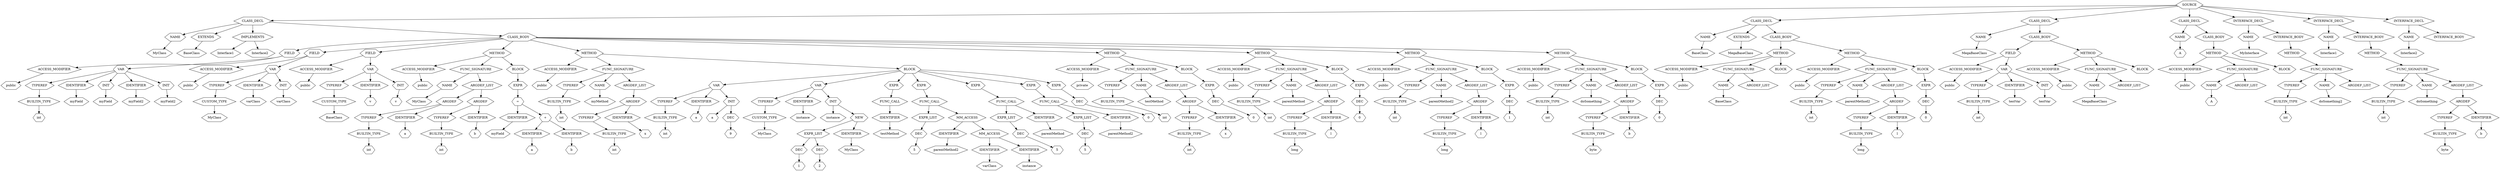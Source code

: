digraph Tree {
    node [shape=hexagon];
    node_0 [label="SOURCE"]
    node_0 -> node_1;
    node_1 [label="CLASS_DECL"]
    node_1 -> node_2;
    node_2 [label="NAME"]
    node_2 -> node_3;
    node_3 [label="MyClass"]
    node_1 -> node_4;
    node_4 [label="EXTENDS"]
    node_4 -> node_5;
    node_5 [label="BaseClass"]
    node_1 -> node_6;
    node_6 [label="IMPLEMENTS"]
    node_6 -> node_7;
    node_7 [label="Interface1"]
    node_6 -> node_8;
    node_8 [label="Interface2"]
    node_1 -> node_9;
    node_9 [label="CLASS_BODY"]
    node_9 -> node_10;
    node_10 [label="FIELD"]
    node_10 -> node_11;
    node_11 [label="ACCESS_MODIFIER"]
    node_11 -> node_12;
    node_12 [label="public"]
    node_10 -> node_13;
    node_13 [label="VAR"]
    node_13 -> node_14;
    node_14 [label="TYPEREF"]
    node_14 -> node_15;
    node_15 [label="BUILTIN_TYPE"]
    node_15 -> node_16;
    node_16 [label="int"]
    node_13 -> node_17;
    node_17 [label="IDENTIFIER"]
    node_17 -> node_18;
    node_18 [label="myField"]
    node_13 -> node_19;
    node_19 [label="INIT"]
    node_19 -> node_20;
    node_20 [label="myField"]
    node_13 -> node_21;
    node_21 [label="IDENTIFIER"]
    node_21 -> node_22;
    node_22 [label="myField2"]
    node_13 -> node_23;
    node_23 [label="INIT"]
    node_23 -> node_24;
    node_24 [label="myField2"]
    node_9 -> node_25;
    node_25 [label="FIELD"]
    node_25 -> node_26;
    node_26 [label="ACCESS_MODIFIER"]
    node_26 -> node_27;
    node_27 [label="public"]
    node_25 -> node_28;
    node_28 [label="VAR"]
    node_28 -> node_29;
    node_29 [label="TYPEREF"]
    node_29 -> node_30;
    node_30 [label="CUSTOM_TYPE"]
    node_30 -> node_31;
    node_31 [label="MyClass"]
    node_28 -> node_32;
    node_32 [label="IDENTIFIER"]
    node_32 -> node_33;
    node_33 [label="varClass"]
    node_28 -> node_34;
    node_34 [label="INIT"]
    node_34 -> node_35;
    node_35 [label="varClass"]
    node_9 -> node_36;
    node_36 [label="FIELD"]
    node_36 -> node_37;
    node_37 [label="ACCESS_MODIFIER"]
    node_37 -> node_38;
    node_38 [label="public"]
    node_36 -> node_39;
    node_39 [label="VAR"]
    node_39 -> node_40;
    node_40 [label="TYPEREF"]
    node_40 -> node_41;
    node_41 [label="CUSTOM_TYPE"]
    node_41 -> node_42;
    node_42 [label="BaseClass"]
    node_39 -> node_43;
    node_43 [label="IDENTIFIER"]
    node_43 -> node_44;
    node_44 [label="v"]
    node_39 -> node_45;
    node_45 [label="INIT"]
    node_45 -> node_46;
    node_46 [label="v"]
    node_9 -> node_47;
    node_47 [label="METHOD"]
    node_47 -> node_48;
    node_48 [label="ACCESS_MODIFIER"]
    node_48 -> node_49;
    node_49 [label="public"]
    node_47 -> node_50;
    node_50 [label="FUNC_SIGNATURE"]
    node_50 -> node_51;
    node_51 [label="NAME"]
    node_51 -> node_52;
    node_52 [label="MyClass"]
    node_50 -> node_53;
    node_53 [label="ARGDEF_LIST"]
    node_53 -> node_54;
    node_54 [label="ARGDEF"]
    node_54 -> node_55;
    node_55 [label="TYPEREF"]
    node_55 -> node_56;
    node_56 [label="BUILTIN_TYPE"]
    node_56 -> node_57;
    node_57 [label="int"]
    node_54 -> node_58;
    node_58 [label="IDENTIFIER"]
    node_58 -> node_59;
    node_59 [label="a"]
    node_53 -> node_60;
    node_60 [label="ARGDEF"]
    node_60 -> node_61;
    node_61 [label="TYPEREF"]
    node_61 -> node_62;
    node_62 [label="BUILTIN_TYPE"]
    node_62 -> node_63;
    node_63 [label="int"]
    node_60 -> node_64;
    node_64 [label="IDENTIFIER"]
    node_64 -> node_65;
    node_65 [label="b"]
    node_47 -> node_66;
    node_66 [label="BLOCK"]
    node_66 -> node_67;
    node_67 [label="EXPR"]
    node_67 -> node_68;
    node_68 [label="="]
    node_68 -> node_69;
    node_69 [label="IDENTIFIER"]
    node_69 -> node_70;
    node_70 [label="myField"]
    node_68 -> node_71;
    node_71 [label="+"]
    node_71 -> node_72;
    node_72 [label="IDENTIFIER"]
    node_72 -> node_73;
    node_73 [label="a"]
    node_71 -> node_74;
    node_74 [label="IDENTIFIER"]
    node_74 -> node_75;
    node_75 [label="b"]
    node_9 -> node_76;
    node_76 [label="METHOD"]
    node_76 -> node_77;
    node_77 [label="ACCESS_MODIFIER"]
    node_77 -> node_78;
    node_78 [label="public"]
    node_76 -> node_79;
    node_79 [label="FUNC_SIGNATURE"]
    node_79 -> node_80;
    node_80 [label="TYPEREF"]
    node_80 -> node_81;
    node_81 [label="BUILTIN_TYPE"]
    node_81 -> node_82;
    node_82 [label="int"]
    node_79 -> node_83;
    node_83 [label="NAME"]
    node_83 -> node_84;
    node_84 [label="myMethod"]
    node_79 -> node_85;
    node_85 [label="ARGDEF_LIST"]
    node_85 -> node_86;
    node_86 [label="ARGDEF"]
    node_86 -> node_87;
    node_87 [label="TYPEREF"]
    node_87 -> node_88;
    node_88 [label="BUILTIN_TYPE"]
    node_88 -> node_89;
    node_89 [label="int"]
    node_86 -> node_90;
    node_90 [label="IDENTIFIER"]
    node_90 -> node_91;
    node_91 [label="x"]
    node_76 -> node_92;
    node_92 [label="BLOCK"]
    node_92 -> node_93;
    node_93 [label="VAR"]
    node_93 -> node_94;
    node_94 [label="TYPEREF"]
    node_94 -> node_95;
    node_95 [label="BUILTIN_TYPE"]
    node_95 -> node_96;
    node_96 [label="int"]
    node_93 -> node_97;
    node_97 [label="IDENTIFIER"]
    node_97 -> node_98;
    node_98 [label="a"]
    node_93 -> node_99;
    node_99 [label="INIT"]
    node_99 -> node_100;
    node_100 [label="a"]
    node_99 -> node_101;
    node_101 [label="DEC"]
    node_101 -> node_102;
    node_102 [label="9"]
    node_92 -> node_103;
    node_103 [label="VAR"]
    node_103 -> node_104;
    node_104 [label="TYPEREF"]
    node_104 -> node_105;
    node_105 [label="CUSTOM_TYPE"]
    node_105 -> node_106;
    node_106 [label="MyClass"]
    node_103 -> node_107;
    node_107 [label="IDENTIFIER"]
    node_107 -> node_108;
    node_108 [label="instance"]
    node_103 -> node_109;
    node_109 [label="INIT"]
    node_109 -> node_110;
    node_110 [label="instance"]
    node_109 -> node_111;
    node_111 [label="NEW"]
    node_111 -> node_112;
    node_112 [label="EXPR_LIST"]
    node_112 -> node_113;
    node_113 [label="DEC"]
    node_113 -> node_114;
    node_114 [label="1"]
    node_112 -> node_115;
    node_115 [label="DEC"]
    node_115 -> node_116;
    node_116 [label="2"]
    node_111 -> node_117;
    node_117 [label="IDENTIFIER"]
    node_117 -> node_118;
    node_118 [label="MyClass"]
    node_92 -> node_119;
    node_119 [label="EXPR"]
    node_119 -> node_120;
    node_120 [label="FUNC_CALL"]
    node_120 -> node_121;
    node_121 [label="IDENTIFIER"]
    node_121 -> node_122;
    node_122 [label="testMethod"]
    node_92 -> node_123;
    node_123 [label="EXPR"]
    node_123 -> node_124;
    node_124 [label="FUNC_CALL"]
    node_124 -> node_125;
    node_125 [label="EXPR_LIST"]
    node_125 -> node_126;
    node_126 [label="DEC"]
    node_126 -> node_127;
    node_127 [label="5"]
    node_124 -> node_128;
    node_128 [label="MM_ACCESS"]
    node_128 -> node_129;
    node_129 [label="IDENTIFIER"]
    node_129 -> node_130;
    node_130 [label="parentMethod2"]
    node_128 -> node_131;
    node_131 [label="MM_ACCESS"]
    node_131 -> node_132;
    node_132 [label="IDENTIFIER"]
    node_132 -> node_133;
    node_133 [label="varClass"]
    node_131 -> node_134;
    node_134 [label="IDENTIFIER"]
    node_134 -> node_135;
    node_135 [label="instance"]
    node_92 -> node_136;
    node_136 [label="EXPR"]
    node_136 -> node_137;
    node_137 [label="FUNC_CALL"]
    node_137 -> node_138;
    node_138 [label="EXPR_LIST"]
    node_138 -> node_139;
    node_139 [label="DEC"]
    node_139 -> node_140;
    node_140 [label="5"]
    node_137 -> node_141;
    node_141 [label="IDENTIFIER"]
    node_141 -> node_142;
    node_142 [label="parentMethod"]
    node_92 -> node_143;
    node_143 [label="EXPR"]
    node_143 -> node_144;
    node_144 [label="FUNC_CALL"]
    node_144 -> node_145;
    node_145 [label="EXPR_LIST"]
    node_145 -> node_146;
    node_146 [label="DEC"]
    node_146 -> node_147;
    node_147 [label="5"]
    node_144 -> node_148;
    node_148 [label="IDENTIFIER"]
    node_148 -> node_149;
    node_149 [label="parentMethod2"]
    node_92 -> node_150;
    node_150 [label="EXPR"]
    node_150 -> node_151;
    node_151 [label="DEC"]
    node_151 -> node_152;
    node_152 [label="0"]
    node_9 -> node_153;
    node_153 [label="METHOD"]
    node_153 -> node_154;
    node_154 [label="ACCESS_MODIFIER"]
    node_154 -> node_155;
    node_155 [label="private"]
    node_153 -> node_156;
    node_156 [label="FUNC_SIGNATURE"]
    node_156 -> node_157;
    node_157 [label="TYPEREF"]
    node_157 -> node_158;
    node_158 [label="BUILTIN_TYPE"]
    node_158 -> node_159;
    node_159 [label="int"]
    node_156 -> node_160;
    node_160 [label="NAME"]
    node_160 -> node_161;
    node_161 [label="testMethod"]
    node_156 -> node_162;
    node_162 [label="ARGDEF_LIST"]
    node_162 -> node_163;
    node_163 [label="ARGDEF"]
    node_163 -> node_164;
    node_164 [label="TYPEREF"]
    node_164 -> node_165;
    node_165 [label="BUILTIN_TYPE"]
    node_165 -> node_166;
    node_166 [label="int"]
    node_163 -> node_167;
    node_167 [label="IDENTIFIER"]
    node_167 -> node_168;
    node_168 [label="x"]
    node_153 -> node_169;
    node_169 [label="BLOCK"]
    node_169 -> node_170;
    node_170 [label="EXPR"]
    node_170 -> node_171;
    node_171 [label="DEC"]
    node_171 -> node_172;
    node_172 [label="0"]
    node_9 -> node_173;
    node_173 [label="METHOD"]
    node_173 -> node_174;
    node_174 [label="ACCESS_MODIFIER"]
    node_174 -> node_175;
    node_175 [label="public"]
    node_173 -> node_176;
    node_176 [label="FUNC_SIGNATURE"]
    node_176 -> node_177;
    node_177 [label="TYPEREF"]
    node_177 -> node_178;
    node_178 [label="BUILTIN_TYPE"]
    node_178 -> node_179;
    node_179 [label="int"]
    node_176 -> node_180;
    node_180 [label="NAME"]
    node_180 -> node_181;
    node_181 [label="parentMethod"]
    node_176 -> node_182;
    node_182 [label="ARGDEF_LIST"]
    node_182 -> node_183;
    node_183 [label="ARGDEF"]
    node_183 -> node_184;
    node_184 [label="TYPEREF"]
    node_184 -> node_185;
    node_185 [label="BUILTIN_TYPE"]
    node_185 -> node_186;
    node_186 [label="long"]
    node_183 -> node_187;
    node_187 [label="IDENTIFIER"]
    node_187 -> node_188;
    node_188 [label="l"]
    node_173 -> node_189;
    node_189 [label="BLOCK"]
    node_189 -> node_190;
    node_190 [label="EXPR"]
    node_190 -> node_191;
    node_191 [label="DEC"]
    node_191 -> node_192;
    node_192 [label="0"]
    node_9 -> node_193;
    node_193 [label="METHOD"]
    node_193 -> node_194;
    node_194 [label="ACCESS_MODIFIER"]
    node_194 -> node_195;
    node_195 [label="public"]
    node_193 -> node_196;
    node_196 [label="FUNC_SIGNATURE"]
    node_196 -> node_197;
    node_197 [label="TYPEREF"]
    node_197 -> node_198;
    node_198 [label="BUILTIN_TYPE"]
    node_198 -> node_199;
    node_199 [label="int"]
    node_196 -> node_200;
    node_200 [label="NAME"]
    node_200 -> node_201;
    node_201 [label="parentMethod2"]
    node_196 -> node_202;
    node_202 [label="ARGDEF_LIST"]
    node_202 -> node_203;
    node_203 [label="ARGDEF"]
    node_203 -> node_204;
    node_204 [label="TYPEREF"]
    node_204 -> node_205;
    node_205 [label="BUILTIN_TYPE"]
    node_205 -> node_206;
    node_206 [label="long"]
    node_203 -> node_207;
    node_207 [label="IDENTIFIER"]
    node_207 -> node_208;
    node_208 [label="l"]
    node_193 -> node_209;
    node_209 [label="BLOCK"]
    node_209 -> node_210;
    node_210 [label="EXPR"]
    node_210 -> node_211;
    node_211 [label="DEC"]
    node_211 -> node_212;
    node_212 [label="1"]
    node_9 -> node_213;
    node_213 [label="METHOD"]
    node_213 -> node_214;
    node_214 [label="ACCESS_MODIFIER"]
    node_214 -> node_215;
    node_215 [label="public"]
    node_213 -> node_216;
    node_216 [label="FUNC_SIGNATURE"]
    node_216 -> node_217;
    node_217 [label="TYPEREF"]
    node_217 -> node_218;
    node_218 [label="BUILTIN_TYPE"]
    node_218 -> node_219;
    node_219 [label="int"]
    node_216 -> node_220;
    node_220 [label="NAME"]
    node_220 -> node_221;
    node_221 [label="doSomething"]
    node_216 -> node_222;
    node_222 [label="ARGDEF_LIST"]
    node_222 -> node_223;
    node_223 [label="ARGDEF"]
    node_223 -> node_224;
    node_224 [label="TYPEREF"]
    node_224 -> node_225;
    node_225 [label="BUILTIN_TYPE"]
    node_225 -> node_226;
    node_226 [label="byte"]
    node_223 -> node_227;
    node_227 [label="IDENTIFIER"]
    node_227 -> node_228;
    node_228 [label="b"]
    node_213 -> node_229;
    node_229 [label="BLOCK"]
    node_229 -> node_230;
    node_230 [label="EXPR"]
    node_230 -> node_231;
    node_231 [label="DEC"]
    node_231 -> node_232;
    node_232 [label="0"]
    node_0 -> node_233;
    node_233 [label="CLASS_DECL"]
    node_233 -> node_234;
    node_234 [label="NAME"]
    node_234 -> node_235;
    node_235 [label="BaseClass"]
    node_233 -> node_236;
    node_236 [label="EXTENDS"]
    node_236 -> node_237;
    node_237 [label="MegaBaseClass"]
    node_233 -> node_238;
    node_238 [label="CLASS_BODY"]
    node_238 -> node_239;
    node_239 [label="METHOD"]
    node_239 -> node_240;
    node_240 [label="ACCESS_MODIFIER"]
    node_240 -> node_241;
    node_241 [label="public"]
    node_239 -> node_242;
    node_242 [label="FUNC_SIGNATURE"]
    node_242 -> node_243;
    node_243 [label="NAME"]
    node_243 -> node_244;
    node_244 [label="BaseClass"]
    node_242 -> node_245;
    node_245 [label="ARGDEF_LIST"]
    node_239 -> node_246;
    node_246 [label="BLOCK"]
    node_238 -> node_247;
    node_247 [label="METHOD"]
    node_247 -> node_248;
    node_248 [label="ACCESS_MODIFIER"]
    node_248 -> node_249;
    node_249 [label="public"]
    node_247 -> node_250;
    node_250 [label="FUNC_SIGNATURE"]
    node_250 -> node_251;
    node_251 [label="TYPEREF"]
    node_251 -> node_252;
    node_252 [label="BUILTIN_TYPE"]
    node_252 -> node_253;
    node_253 [label="int"]
    node_250 -> node_254;
    node_254 [label="NAME"]
    node_254 -> node_255;
    node_255 [label="parentMethod2"]
    node_250 -> node_256;
    node_256 [label="ARGDEF_LIST"]
    node_256 -> node_257;
    node_257 [label="ARGDEF"]
    node_257 -> node_258;
    node_258 [label="TYPEREF"]
    node_258 -> node_259;
    node_259 [label="BUILTIN_TYPE"]
    node_259 -> node_260;
    node_260 [label="long"]
    node_257 -> node_261;
    node_261 [label="IDENTIFIER"]
    node_261 -> node_262;
    node_262 [label="l"]
    node_247 -> node_263;
    node_263 [label="BLOCK"]
    node_263 -> node_264;
    node_264 [label="EXPR"]
    node_264 -> node_265;
    node_265 [label="DEC"]
    node_265 -> node_266;
    node_266 [label="0"]
    node_0 -> node_267;
    node_267 [label="CLASS_DECL"]
    node_267 -> node_268;
    node_268 [label="NAME"]
    node_268 -> node_269;
    node_269 [label="MegaBaseClass"]
    node_267 -> node_270;
    node_270 [label="CLASS_BODY"]
    node_270 -> node_271;
    node_271 [label="FIELD"]
    node_271 -> node_272;
    node_272 [label="ACCESS_MODIFIER"]
    node_272 -> node_273;
    node_273 [label="public"]
    node_271 -> node_274;
    node_274 [label="VAR"]
    node_274 -> node_275;
    node_275 [label="TYPEREF"]
    node_275 -> node_276;
    node_276 [label="BUILTIN_TYPE"]
    node_276 -> node_277;
    node_277 [label="int"]
    node_274 -> node_278;
    node_278 [label="IDENTIFIER"]
    node_278 -> node_279;
    node_279 [label="testVar"]
    node_274 -> node_280;
    node_280 [label="INIT"]
    node_280 -> node_281;
    node_281 [label="testVar"]
    node_270 -> node_282;
    node_282 [label="METHOD"]
    node_282 -> node_283;
    node_283 [label="ACCESS_MODIFIER"]
    node_283 -> node_284;
    node_284 [label="public"]
    node_282 -> node_285;
    node_285 [label="FUNC_SIGNATURE"]
    node_285 -> node_286;
    node_286 [label="NAME"]
    node_286 -> node_287;
    node_287 [label="MegaBaseClass"]
    node_285 -> node_288;
    node_288 [label="ARGDEF_LIST"]
    node_282 -> node_289;
    node_289 [label="BLOCK"]
    node_0 -> node_290;
    node_290 [label="CLASS_DECL"]
    node_290 -> node_291;
    node_291 [label="NAME"]
    node_291 -> node_292;
    node_292 [label="A"]
    node_290 -> node_293;
    node_293 [label="CLASS_BODY"]
    node_293 -> node_294;
    node_294 [label="METHOD"]
    node_294 -> node_295;
    node_295 [label="ACCESS_MODIFIER"]
    node_295 -> node_296;
    node_296 [label="public"]
    node_294 -> node_297;
    node_297 [label="FUNC_SIGNATURE"]
    node_297 -> node_298;
    node_298 [label="NAME"]
    node_298 -> node_299;
    node_299 [label="A"]
    node_297 -> node_300;
    node_300 [label="ARGDEF_LIST"]
    node_294 -> node_301;
    node_301 [label="BLOCK"]
    node_0 -> node_302;
    node_302 [label="INTERFACE_DECL"]
    node_302 -> node_303;
    node_303 [label="NAME"]
    node_303 -> node_304;
    node_304 [label="MyInterface"]
    node_302 -> node_305;
    node_305 [label="INTERFACE_BODY"]
    node_305 -> node_306;
    node_306 [label="METHOD"]
    node_306 -> node_307;
    node_307 [label="FUNC_SIGNATURE"]
    node_307 -> node_308;
    node_308 [label="TYPEREF"]
    node_308 -> node_309;
    node_309 [label="BUILTIN_TYPE"]
    node_309 -> node_310;
    node_310 [label="int"]
    node_307 -> node_311;
    node_311 [label="NAME"]
    node_311 -> node_312;
    node_312 [label="doSomething2"]
    node_307 -> node_313;
    node_313 [label="ARGDEF_LIST"]
    node_0 -> node_314;
    node_314 [label="INTERFACE_DECL"]
    node_314 -> node_315;
    node_315 [label="NAME"]
    node_315 -> node_316;
    node_316 [label="Interface1"]
    node_314 -> node_317;
    node_317 [label="INTERFACE_BODY"]
    node_317 -> node_318;
    node_318 [label="METHOD"]
    node_318 -> node_319;
    node_319 [label="FUNC_SIGNATURE"]
    node_319 -> node_320;
    node_320 [label="TYPEREF"]
    node_320 -> node_321;
    node_321 [label="BUILTIN_TYPE"]
    node_321 -> node_322;
    node_322 [label="int"]
    node_319 -> node_323;
    node_323 [label="NAME"]
    node_323 -> node_324;
    node_324 [label="doSomething"]
    node_319 -> node_325;
    node_325 [label="ARGDEF_LIST"]
    node_325 -> node_326;
    node_326 [label="ARGDEF"]
    node_326 -> node_327;
    node_327 [label="TYPEREF"]
    node_327 -> node_328;
    node_328 [label="BUILTIN_TYPE"]
    node_328 -> node_329;
    node_329 [label="byte"]
    node_326 -> node_330;
    node_330 [label="IDENTIFIER"]
    node_330 -> node_331;
    node_331 [label="b"]
    node_0 -> node_332;
    node_332 [label="INTERFACE_DECL"]
    node_332 -> node_333;
    node_333 [label="NAME"]
    node_333 -> node_334;
    node_334 [label="Interface2"]
    node_332 -> node_335;
    node_335 [label="INTERFACE_BODY"]
}
